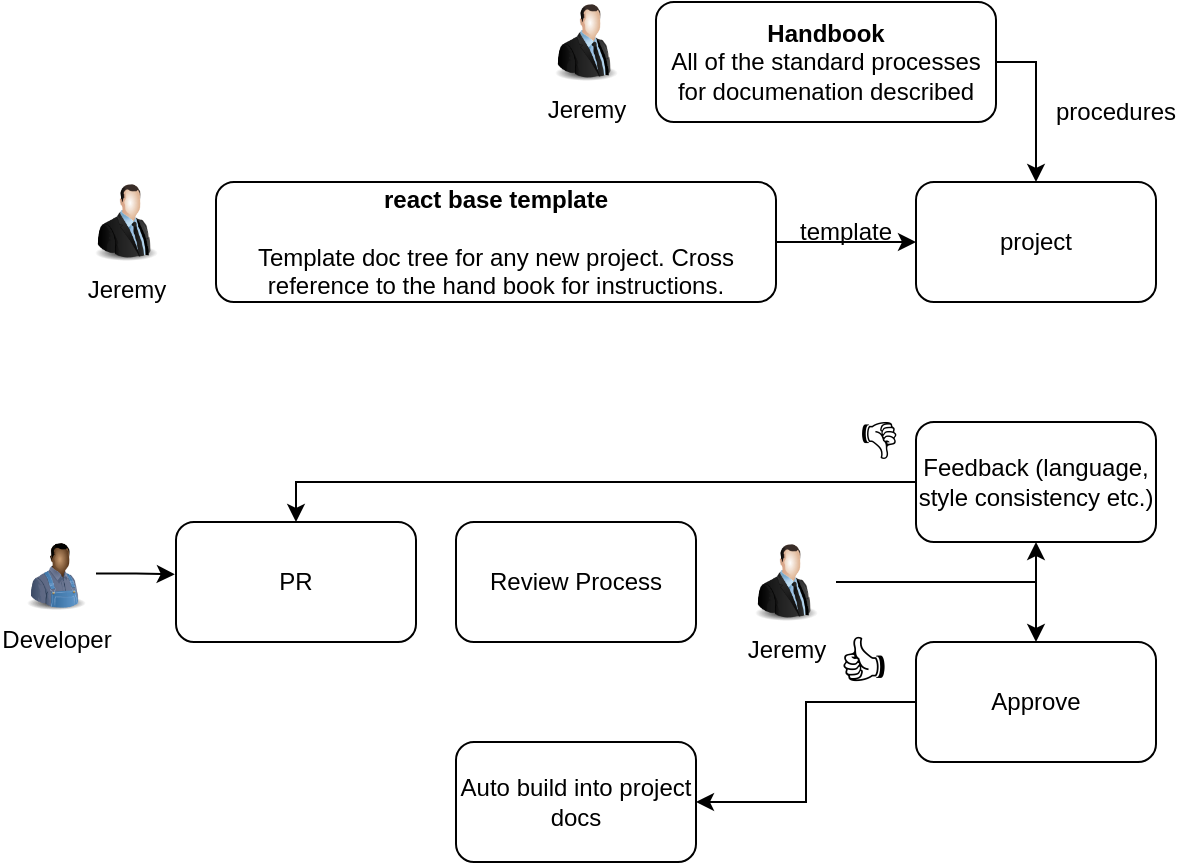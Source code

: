 <mxfile version="21.6.1" type="device" pages="2">
  <diagram id="YKtZFhzbhnAhP-7vTNSn" name="Standard Workflow">
    <mxGraphModel dx="1434" dy="731" grid="1" gridSize="10" guides="1" tooltips="1" connect="1" arrows="1" fold="1" page="1" pageScale="1" pageWidth="1169" pageHeight="827" math="0" shadow="0">
      <root>
        <mxCell id="0" />
        <mxCell id="1" parent="0" />
        <mxCell id="6rcEvyNJihN2H6-Kub0p-1" style="edgeStyle=orthogonalEdgeStyle;rounded=0;orthogonalLoop=1;jettySize=auto;html=1;" parent="1" source="6rcEvyNJihN2H6-Kub0p-2" target="6rcEvyNJihN2H6-Kub0p-5" edge="1">
          <mxGeometry relative="1" as="geometry">
            <Array as="points">
              <mxPoint x="730" y="140" />
            </Array>
          </mxGeometry>
        </mxCell>
        <mxCell id="6rcEvyNJihN2H6-Kub0p-2" value="&lt;b&gt;Handbook&lt;/b&gt;&lt;br&gt;All of the standard processes for documenation described" style="rounded=1;whiteSpace=wrap;html=1;" parent="1" vertex="1">
          <mxGeometry x="540" y="110" width="170" height="60" as="geometry" />
        </mxCell>
        <mxCell id="6rcEvyNJihN2H6-Kub0p-3" style="edgeStyle=orthogonalEdgeStyle;rounded=0;orthogonalLoop=1;jettySize=auto;html=1;" parent="1" source="6rcEvyNJihN2H6-Kub0p-4" target="6rcEvyNJihN2H6-Kub0p-5" edge="1">
          <mxGeometry relative="1" as="geometry" />
        </mxCell>
        <mxCell id="6rcEvyNJihN2H6-Kub0p-4" value="&lt;b&gt;react base template&lt;br&gt;&lt;/b&gt;&lt;br&gt;Template doc tree for any new project. Cross reference to the hand book for instructions." style="rounded=1;whiteSpace=wrap;html=1;" parent="1" vertex="1">
          <mxGeometry x="320" y="200" width="280" height="60" as="geometry" />
        </mxCell>
        <mxCell id="6rcEvyNJihN2H6-Kub0p-5" value="project" style="rounded=1;whiteSpace=wrap;html=1;" parent="1" vertex="1">
          <mxGeometry x="670" y="200" width="120" height="60" as="geometry" />
        </mxCell>
        <mxCell id="6rcEvyNJihN2H6-Kub0p-6" value="procedures" style="text;html=1;strokeColor=none;fillColor=none;align=center;verticalAlign=middle;whiteSpace=wrap;rounded=0;" parent="1" vertex="1">
          <mxGeometry x="740" y="150" width="60" height="30" as="geometry" />
        </mxCell>
        <mxCell id="6rcEvyNJihN2H6-Kub0p-7" value="template" style="text;html=1;strokeColor=none;fillColor=none;align=center;verticalAlign=middle;whiteSpace=wrap;rounded=0;" parent="1" vertex="1">
          <mxGeometry x="605" y="210" width="60" height="30" as="geometry" />
        </mxCell>
        <mxCell id="6rcEvyNJihN2H6-Kub0p-8" value="Jeremy" style="image;html=1;image=img/lib/clip_art/people/Suit_Man_128x128.png" parent="1" vertex="1">
          <mxGeometry x="480" y="110" width="50" height="40" as="geometry" />
        </mxCell>
        <mxCell id="6rcEvyNJihN2H6-Kub0p-9" value="Jeremy" style="image;html=1;image=img/lib/clip_art/people/Suit_Man_128x128.png" parent="1" vertex="1">
          <mxGeometry x="250" y="200" width="50" height="40" as="geometry" />
        </mxCell>
        <mxCell id="6rcEvyNJihN2H6-Kub0p-10" style="edgeStyle=orthogonalEdgeStyle;rounded=0;orthogonalLoop=1;jettySize=auto;html=1;entryX=0.5;entryY=1;entryDx=0;entryDy=0;" parent="1" source="6rcEvyNJihN2H6-Kub0p-12" target="6rcEvyNJihN2H6-Kub0p-18" edge="1">
          <mxGeometry relative="1" as="geometry" />
        </mxCell>
        <mxCell id="6rcEvyNJihN2H6-Kub0p-11" style="edgeStyle=orthogonalEdgeStyle;rounded=0;orthogonalLoop=1;jettySize=auto;html=1;entryX=0.5;entryY=0;entryDx=0;entryDy=0;" parent="1" source="6rcEvyNJihN2H6-Kub0p-12" target="6rcEvyNJihN2H6-Kub0p-20" edge="1">
          <mxGeometry relative="1" as="geometry" />
        </mxCell>
        <mxCell id="6rcEvyNJihN2H6-Kub0p-12" value="Jeremy" style="image;html=1;image=img/lib/clip_art/people/Suit_Man_128x128.png" parent="1" vertex="1">
          <mxGeometry x="580" y="380" width="50" height="40" as="geometry" />
        </mxCell>
        <mxCell id="6rcEvyNJihN2H6-Kub0p-13" style="edgeStyle=orthogonalEdgeStyle;rounded=0;orthogonalLoop=1;jettySize=auto;html=1;entryX=-0.005;entryY=0.436;entryDx=0;entryDy=0;entryPerimeter=0;" parent="1" source="6rcEvyNJihN2H6-Kub0p-14" target="6rcEvyNJihN2H6-Kub0p-15" edge="1">
          <mxGeometry relative="1" as="geometry" />
        </mxCell>
        <mxCell id="6rcEvyNJihN2H6-Kub0p-14" value="Developer" style="image;html=1;image=img/lib/clip_art/people/Farmer_Man_Black_128x128.png" parent="1" vertex="1">
          <mxGeometry x="220" y="377" width="40" height="37.5" as="geometry" />
        </mxCell>
        <mxCell id="6rcEvyNJihN2H6-Kub0p-15" value="PR" style="rounded=1;whiteSpace=wrap;html=1;" parent="1" vertex="1">
          <mxGeometry x="300" y="370" width="120" height="60" as="geometry" />
        </mxCell>
        <mxCell id="6rcEvyNJihN2H6-Kub0p-16" value="Review Process" style="rounded=1;whiteSpace=wrap;html=1;" parent="1" vertex="1">
          <mxGeometry x="440" y="370" width="120" height="60" as="geometry" />
        </mxCell>
        <mxCell id="6rcEvyNJihN2H6-Kub0p-17" style="edgeStyle=orthogonalEdgeStyle;rounded=0;orthogonalLoop=1;jettySize=auto;html=1;entryX=0.5;entryY=0;entryDx=0;entryDy=0;" parent="1" source="6rcEvyNJihN2H6-Kub0p-18" target="6rcEvyNJihN2H6-Kub0p-15" edge="1">
          <mxGeometry relative="1" as="geometry">
            <Array as="points">
              <mxPoint x="710" y="350" />
              <mxPoint x="360" y="350" />
            </Array>
          </mxGeometry>
        </mxCell>
        <mxCell id="6rcEvyNJihN2H6-Kub0p-18" value="Feedback (language, style consistency etc.)" style="rounded=1;whiteSpace=wrap;html=1;" parent="1" vertex="1">
          <mxGeometry x="670" y="320" width="120" height="60" as="geometry" />
        </mxCell>
        <mxCell id="6rcEvyNJihN2H6-Kub0p-19" style="edgeStyle=orthogonalEdgeStyle;rounded=0;orthogonalLoop=1;jettySize=auto;html=1;entryX=1;entryY=0.5;entryDx=0;entryDy=0;" parent="1" source="6rcEvyNJihN2H6-Kub0p-20" target="6rcEvyNJihN2H6-Kub0p-21" edge="1">
          <mxGeometry relative="1" as="geometry" />
        </mxCell>
        <mxCell id="6rcEvyNJihN2H6-Kub0p-20" value="Approve" style="rounded=1;whiteSpace=wrap;html=1;" parent="1" vertex="1">
          <mxGeometry x="670" y="430" width="120" height="60" as="geometry" />
        </mxCell>
        <mxCell id="6rcEvyNJihN2H6-Kub0p-21" value="Auto build into project docs" style="rounded=1;whiteSpace=wrap;html=1;" parent="1" vertex="1">
          <mxGeometry x="440" y="480" width="120" height="60" as="geometry" />
        </mxCell>
        <mxCell id="6rcEvyNJihN2H6-Kub0p-22" value="👍️" style="text;whiteSpace=wrap;fontSize=24;" parent="1" vertex="1">
          <mxGeometry x="630" y="420" width="70" height="70" as="geometry" />
        </mxCell>
        <mxCell id="6rcEvyNJihN2H6-Kub0p-23" value="👎️" style="text;whiteSpace=wrap;fontSize=20;" parent="1" vertex="1">
          <mxGeometry x="640" y="310" width="50" height="40" as="geometry" />
        </mxCell>
      </root>
    </mxGraphModel>
  </diagram>
  <diagram name="Structure" id="BANYnEr2Z3U_FcZWTCj4">
    <mxGraphModel dx="1195" dy="2263" grid="1" gridSize="10" guides="1" tooltips="1" connect="1" arrows="1" fold="1" page="1" pageScale="1" pageWidth="1169" pageHeight="827" math="0" shadow="0">
      <root>
        <mxCell id="0" />
        <mxCell id="1" parent="0" />
        <mxCell id="tasEJSTGGEBl8Sxhe1zI-1" style="edgeStyle=orthogonalEdgeStyle;rounded=0;orthogonalLoop=1;jettySize=auto;html=1;entryX=0;entryY=0.5;entryDx=0;entryDy=0;exitX=1;exitY=0.5;exitDx=0;exitDy=0;" parent="1" source="tasEJSTGGEBl8Sxhe1zI-7" target="tasEJSTGGEBl8Sxhe1zI-8" edge="1">
          <mxGeometry relative="1" as="geometry">
            <mxPoint x="170" y="600" as="sourcePoint" />
          </mxGeometry>
        </mxCell>
        <mxCell id="tasEJSTGGEBl8Sxhe1zI-2" style="edgeStyle=orthogonalEdgeStyle;rounded=0;orthogonalLoop=1;jettySize=auto;html=1;entryX=0;entryY=0.5;entryDx=0;entryDy=0;" parent="1" source="tasEJSTGGEBl8Sxhe1zI-7" target="tasEJSTGGEBl8Sxhe1zI-9" edge="1">
          <mxGeometry relative="1" as="geometry" />
        </mxCell>
        <mxCell id="tasEJSTGGEBl8Sxhe1zI-3" style="edgeStyle=orthogonalEdgeStyle;rounded=0;orthogonalLoop=1;jettySize=auto;html=1;entryX=0;entryY=0.5;entryDx=0;entryDy=0;" parent="1" source="tasEJSTGGEBl8Sxhe1zI-7" target="tasEJSTGGEBl8Sxhe1zI-15" edge="1">
          <mxGeometry relative="1" as="geometry" />
        </mxCell>
        <mxCell id="tasEJSTGGEBl8Sxhe1zI-4" style="edgeStyle=orthogonalEdgeStyle;rounded=0;orthogonalLoop=1;jettySize=auto;html=1;entryX=0;entryY=0.5;entryDx=0;entryDy=0;" parent="1" source="tasEJSTGGEBl8Sxhe1zI-7" target="tasEJSTGGEBl8Sxhe1zI-11" edge="1">
          <mxGeometry relative="1" as="geometry" />
        </mxCell>
        <mxCell id="tasEJSTGGEBl8Sxhe1zI-5" style="edgeStyle=orthogonalEdgeStyle;rounded=0;orthogonalLoop=1;jettySize=auto;html=1;entryX=0;entryY=0.5;entryDx=0;entryDy=0;" parent="1" source="tasEJSTGGEBl8Sxhe1zI-7" target="tasEJSTGGEBl8Sxhe1zI-12" edge="1">
          <mxGeometry relative="1" as="geometry" />
        </mxCell>
        <mxCell id="tasEJSTGGEBl8Sxhe1zI-6" style="edgeStyle=orthogonalEdgeStyle;rounded=0;orthogonalLoop=1;jettySize=auto;html=1;entryX=0;entryY=0.5;entryDx=0;entryDy=0;" parent="1" source="tasEJSTGGEBl8Sxhe1zI-7" target="tasEJSTGGEBl8Sxhe1zI-14" edge="1">
          <mxGeometry relative="1" as="geometry" />
        </mxCell>
        <mxCell id="tasEJSTGGEBl8Sxhe1zI-7" value="Docs" style="rounded=1;whiteSpace=wrap;html=1;" parent="1" vertex="1">
          <mxGeometry x="50" y="490" width="120" height="60" as="geometry" />
        </mxCell>
        <mxCell id="VgWjqs-BhAp5NtcsawEt-23" style="edgeStyle=orthogonalEdgeStyle;rounded=0;orthogonalLoop=1;jettySize=auto;html=1;exitX=1;exitY=0.5;exitDx=0;exitDy=0;" parent="1" source="tasEJSTGGEBl8Sxhe1zI-8" target="VgWjqs-BhAp5NtcsawEt-22" edge="1">
          <mxGeometry relative="1" as="geometry" />
        </mxCell>
        <mxCell id="VgWjqs-BhAp5NtcsawEt-29" style="edgeStyle=orthogonalEdgeStyle;rounded=0;orthogonalLoop=1;jettySize=auto;html=1;exitX=1;exitY=0.5;exitDx=0;exitDy=0;entryX=0;entryY=0.5;entryDx=0;entryDy=0;" parent="1" source="tasEJSTGGEBl8Sxhe1zI-8" target="VgWjqs-BhAp5NtcsawEt-27" edge="1">
          <mxGeometry relative="1" as="geometry" />
        </mxCell>
        <mxCell id="3wYmSAKK92iJh4THdbRG-7" style="edgeStyle=orthogonalEdgeStyle;rounded=0;orthogonalLoop=1;jettySize=auto;html=1;exitX=1;exitY=0.5;exitDx=0;exitDy=0;entryX=0;entryY=0.5;entryDx=0;entryDy=0;" edge="1" parent="1" source="tasEJSTGGEBl8Sxhe1zI-8" target="EZX-MDRm6L36FmqMVb5r-33">
          <mxGeometry relative="1" as="geometry" />
        </mxCell>
        <mxCell id="3wYmSAKK92iJh4THdbRG-8" style="edgeStyle=orthogonalEdgeStyle;rounded=0;orthogonalLoop=1;jettySize=auto;html=1;exitX=1;exitY=0.5;exitDx=0;exitDy=0;entryX=0;entryY=0.5;entryDx=0;entryDy=0;" edge="1" parent="1" source="tasEJSTGGEBl8Sxhe1zI-8" target="EZX-MDRm6L36FmqMVb5r-37">
          <mxGeometry relative="1" as="geometry" />
        </mxCell>
        <mxCell id="tasEJSTGGEBl8Sxhe1zI-8" value="User" style="rounded=1;whiteSpace=wrap;html=1;" parent="1" vertex="1">
          <mxGeometry x="220" y="410" width="120" height="60" as="geometry" />
        </mxCell>
        <mxCell id="qYI18V4aZHBavrcpRLvM-18" style="edgeStyle=orthogonalEdgeStyle;rounded=0;orthogonalLoop=1;jettySize=auto;html=1;exitX=1;exitY=0.5;exitDx=0;exitDy=0;entryX=0;entryY=0.5;entryDx=0;entryDy=0;" edge="1" parent="1" source="tasEJSTGGEBl8Sxhe1zI-9" target="qYI18V4aZHBavrcpRLvM-16">
          <mxGeometry relative="1" as="geometry" />
        </mxCell>
        <mxCell id="qYI18V4aZHBavrcpRLvM-21" style="edgeStyle=orthogonalEdgeStyle;rounded=0;orthogonalLoop=1;jettySize=auto;html=1;exitX=1;exitY=0.5;exitDx=0;exitDy=0;entryX=0;entryY=0.5;entryDx=0;entryDy=0;" edge="1" parent="1" source="tasEJSTGGEBl8Sxhe1zI-9" target="qYI18V4aZHBavrcpRLvM-20">
          <mxGeometry relative="1" as="geometry" />
        </mxCell>
        <mxCell id="tasEJSTGGEBl8Sxhe1zI-9" value="Admin" style="rounded=1;whiteSpace=wrap;html=1;" parent="1" vertex="1">
          <mxGeometry x="220" y="1130" width="120" height="60" as="geometry" />
        </mxCell>
        <mxCell id="tasEJSTGGEBl8Sxhe1zI-10" style="edgeStyle=orthogonalEdgeStyle;rounded=0;orthogonalLoop=1;jettySize=auto;html=1;entryX=0;entryY=0.5;entryDx=0;entryDy=0;" parent="1" source="tasEJSTGGEBl8Sxhe1zI-11" target="tasEJSTGGEBl8Sxhe1zI-22" edge="1">
          <mxGeometry relative="1" as="geometry" />
        </mxCell>
        <mxCell id="EZX-MDRm6L36FmqMVb5r-15" style="edgeStyle=orthogonalEdgeStyle;rounded=0;orthogonalLoop=1;jettySize=auto;html=1;exitX=1;exitY=0.5;exitDx=0;exitDy=0;entryX=0;entryY=0.5;entryDx=0;entryDy=0;" edge="1" parent="1" source="tasEJSTGGEBl8Sxhe1zI-11" target="EZX-MDRm6L36FmqMVb5r-14">
          <mxGeometry relative="1" as="geometry" />
        </mxCell>
        <mxCell id="3wYmSAKK92iJh4THdbRG-14" style="edgeStyle=orthogonalEdgeStyle;rounded=0;orthogonalLoop=1;jettySize=auto;html=1;exitX=1;exitY=0.5;exitDx=0;exitDy=0;entryX=0;entryY=0.5;entryDx=0;entryDy=0;" edge="1" parent="1" source="tasEJSTGGEBl8Sxhe1zI-11" target="tasEJSTGGEBl8Sxhe1zI-17">
          <mxGeometry relative="1" as="geometry" />
        </mxCell>
        <mxCell id="3wYmSAKK92iJh4THdbRG-15" style="edgeStyle=orthogonalEdgeStyle;rounded=0;orthogonalLoop=1;jettySize=auto;html=1;exitX=1;exitY=0.5;exitDx=0;exitDy=0;entryX=0;entryY=0.5;entryDx=0;entryDy=0;" edge="1" parent="1" source="tasEJSTGGEBl8Sxhe1zI-11" target="EZX-MDRm6L36FmqMVb5r-27">
          <mxGeometry relative="1" as="geometry" />
        </mxCell>
        <mxCell id="3wYmSAKK92iJh4THdbRG-16" style="edgeStyle=orthogonalEdgeStyle;rounded=0;orthogonalLoop=1;jettySize=auto;html=1;exitX=1;exitY=0.5;exitDx=0;exitDy=0;entryX=0;entryY=0.5;entryDx=0;entryDy=0;" edge="1" parent="1" source="tasEJSTGGEBl8Sxhe1zI-11" target="EZX-MDRm6L36FmqMVb5r-44">
          <mxGeometry relative="1" as="geometry" />
        </mxCell>
        <mxCell id="3wYmSAKK92iJh4THdbRG-17" style="edgeStyle=orthogonalEdgeStyle;rounded=0;orthogonalLoop=1;jettySize=auto;html=1;exitX=1;exitY=0.5;exitDx=0;exitDy=0;entryX=0;entryY=0.5;entryDx=0;entryDy=0;" edge="1" parent="1" source="tasEJSTGGEBl8Sxhe1zI-11" target="EZX-MDRm6L36FmqMVb5r-16">
          <mxGeometry relative="1" as="geometry" />
        </mxCell>
        <mxCell id="3wYmSAKK92iJh4THdbRG-31" style="edgeStyle=orthogonalEdgeStyle;rounded=0;orthogonalLoop=1;jettySize=auto;html=1;exitX=1;exitY=0.5;exitDx=0;exitDy=0;entryX=0;entryY=0.5;entryDx=0;entryDy=0;" edge="1" parent="1" source="tasEJSTGGEBl8Sxhe1zI-11" target="3wYmSAKK92iJh4THdbRG-30">
          <mxGeometry relative="1" as="geometry" />
        </mxCell>
        <mxCell id="qYI18V4aZHBavrcpRLvM-9" style="edgeStyle=orthogonalEdgeStyle;rounded=0;orthogonalLoop=1;jettySize=auto;html=1;exitX=1;exitY=0.5;exitDx=0;exitDy=0;entryX=0;entryY=0.5;entryDx=0;entryDy=0;" edge="1" parent="1" source="tasEJSTGGEBl8Sxhe1zI-11" target="qYI18V4aZHBavrcpRLvM-8">
          <mxGeometry relative="1" as="geometry" />
        </mxCell>
        <mxCell id="tasEJSTGGEBl8Sxhe1zI-11" value="Developer" style="rounded=1;whiteSpace=wrap;html=1;" parent="1" vertex="1">
          <mxGeometry x="220" y="1361" width="120" height="60" as="geometry" />
        </mxCell>
        <mxCell id="EZX-MDRm6L36FmqMVb5r-8" style="edgeStyle=orthogonalEdgeStyle;rounded=0;orthogonalLoop=1;jettySize=auto;html=1;exitX=1;exitY=0.5;exitDx=0;exitDy=0;" edge="1" parent="1" source="tasEJSTGGEBl8Sxhe1zI-12" target="EZX-MDRm6L36FmqMVb5r-5">
          <mxGeometry relative="1" as="geometry" />
        </mxCell>
        <mxCell id="EZX-MDRm6L36FmqMVb5r-9" style="edgeStyle=orthogonalEdgeStyle;rounded=0;orthogonalLoop=1;jettySize=auto;html=1;exitX=1;exitY=0.5;exitDx=0;exitDy=0;entryX=0;entryY=0.5;entryDx=0;entryDy=0;" edge="1" parent="1" source="tasEJSTGGEBl8Sxhe1zI-12" target="EZX-MDRm6L36FmqMVb5r-6">
          <mxGeometry relative="1" as="geometry" />
        </mxCell>
        <mxCell id="EZX-MDRm6L36FmqMVb5r-10" style="edgeStyle=orthogonalEdgeStyle;rounded=0;orthogonalLoop=1;jettySize=auto;html=1;exitX=1;exitY=0.5;exitDx=0;exitDy=0;entryX=0;entryY=0.5;entryDx=0;entryDy=0;" edge="1" parent="1" source="tasEJSTGGEBl8Sxhe1zI-12" target="EZX-MDRm6L36FmqMVb5r-7">
          <mxGeometry relative="1" as="geometry" />
        </mxCell>
        <mxCell id="3wYmSAKK92iJh4THdbRG-42" style="edgeStyle=orthogonalEdgeStyle;rounded=0;orthogonalLoop=1;jettySize=auto;html=1;exitX=0.5;exitY=0;exitDx=0;exitDy=0;" edge="1" parent="1" source="tasEJSTGGEBl8Sxhe1zI-12" target="EZX-MDRm6L36FmqMVb5r-30">
          <mxGeometry relative="1" as="geometry" />
        </mxCell>
        <mxCell id="tasEJSTGGEBl8Sxhe1zI-12" value="Devops" style="rounded=1;whiteSpace=wrap;html=1;" parent="1" vertex="1">
          <mxGeometry x="220" y="2593" width="120" height="60" as="geometry" />
        </mxCell>
        <mxCell id="tasEJSTGGEBl8Sxhe1zI-13" style="edgeStyle=orthogonalEdgeStyle;rounded=0;orthogonalLoop=1;jettySize=auto;html=1;" parent="1" source="tasEJSTGGEBl8Sxhe1zI-14" target="tasEJSTGGEBl8Sxhe1zI-27" edge="1">
          <mxGeometry relative="1" as="geometry" />
        </mxCell>
        <mxCell id="3wYmSAKK92iJh4THdbRG-25" style="edgeStyle=orthogonalEdgeStyle;rounded=0;orthogonalLoop=1;jettySize=auto;html=1;exitX=1;exitY=0.5;exitDx=0;exitDy=0;entryX=0;entryY=0.5;entryDx=0;entryDy=0;" edge="1" parent="1" source="tasEJSTGGEBl8Sxhe1zI-14" target="EZX-MDRm6L36FmqMVb5r-39">
          <mxGeometry relative="1" as="geometry" />
        </mxCell>
        <mxCell id="3wYmSAKK92iJh4THdbRG-26" style="edgeStyle=orthogonalEdgeStyle;rounded=0;orthogonalLoop=1;jettySize=auto;html=1;exitX=1;exitY=0.5;exitDx=0;exitDy=0;entryX=0;entryY=0.5;entryDx=0;entryDy=0;" edge="1" parent="1" source="tasEJSTGGEBl8Sxhe1zI-14" target="EZX-MDRm6L36FmqMVb5r-41">
          <mxGeometry relative="1" as="geometry" />
        </mxCell>
        <mxCell id="qYI18V4aZHBavrcpRLvM-29" style="edgeStyle=orthogonalEdgeStyle;rounded=0;orthogonalLoop=1;jettySize=auto;html=1;exitX=1;exitY=0.5;exitDx=0;exitDy=0;entryX=0;entryY=0.5;entryDx=0;entryDy=0;" edge="1" parent="1" source="tasEJSTGGEBl8Sxhe1zI-14" target="qYI18V4aZHBavrcpRLvM-28">
          <mxGeometry relative="1" as="geometry" />
        </mxCell>
        <mxCell id="tasEJSTGGEBl8Sxhe1zI-14" value="About" style="rounded=1;whiteSpace=wrap;html=1;" parent="1" vertex="1">
          <mxGeometry x="220" y="2903" width="120" height="60" as="geometry" />
        </mxCell>
        <mxCell id="VgWjqs-BhAp5NtcsawEt-3" style="edgeStyle=orthogonalEdgeStyle;rounded=0;orthogonalLoop=1;jettySize=auto;html=1;exitX=1;exitY=0.5;exitDx=0;exitDy=0;entryX=0;entryY=0.5;entryDx=0;entryDy=0;" parent="1" source="tasEJSTGGEBl8Sxhe1zI-15" target="VgWjqs-BhAp5NtcsawEt-1" edge="1">
          <mxGeometry relative="1" as="geometry" />
        </mxCell>
        <mxCell id="VgWjqs-BhAp5NtcsawEt-4" style="edgeStyle=orthogonalEdgeStyle;rounded=0;orthogonalLoop=1;jettySize=auto;html=1;exitX=1;exitY=0.5;exitDx=0;exitDy=0;entryX=0;entryY=0.5;entryDx=0;entryDy=0;" parent="1" source="tasEJSTGGEBl8Sxhe1zI-15" target="LWyjpgvrQPSxy3GdWSln-1" edge="1">
          <mxGeometry relative="1" as="geometry" />
        </mxCell>
        <mxCell id="VgWjqs-BhAp5NtcsawEt-5" style="edgeStyle=orthogonalEdgeStyle;rounded=0;orthogonalLoop=1;jettySize=auto;html=1;exitX=1;exitY=0.5;exitDx=0;exitDy=0;entryX=0;entryY=0.5;entryDx=0;entryDy=0;" parent="1" source="tasEJSTGGEBl8Sxhe1zI-15" target="VgWjqs-BhAp5NtcsawEt-2" edge="1">
          <mxGeometry relative="1" as="geometry" />
        </mxCell>
        <mxCell id="VgWjqs-BhAp5NtcsawEt-7" style="edgeStyle=orthogonalEdgeStyle;rounded=0;orthogonalLoop=1;jettySize=auto;html=1;exitX=1;exitY=0.5;exitDx=0;exitDy=0;entryX=0;entryY=0.5;entryDx=0;entryDy=0;" parent="1" source="tasEJSTGGEBl8Sxhe1zI-15" target="VgWjqs-BhAp5NtcsawEt-6" edge="1">
          <mxGeometry relative="1" as="geometry" />
        </mxCell>
        <mxCell id="VgWjqs-BhAp5NtcsawEt-13" style="edgeStyle=orthogonalEdgeStyle;rounded=0;orthogonalLoop=1;jettySize=auto;html=1;exitX=1;exitY=0.5;exitDx=0;exitDy=0;entryX=0;entryY=0.5;entryDx=0;entryDy=0;" parent="1" source="tasEJSTGGEBl8Sxhe1zI-15" target="VgWjqs-BhAp5NtcsawEt-12" edge="1">
          <mxGeometry relative="1" as="geometry" />
        </mxCell>
        <mxCell id="EZX-MDRm6L36FmqMVb5r-12" style="edgeStyle=orthogonalEdgeStyle;rounded=0;orthogonalLoop=1;jettySize=auto;html=1;exitX=1;exitY=0.5;exitDx=0;exitDy=0;entryX=0;entryY=0.5;entryDx=0;entryDy=0;" edge="1" parent="1" source="tasEJSTGGEBl8Sxhe1zI-15" target="EZX-MDRm6L36FmqMVb5r-11">
          <mxGeometry relative="1" as="geometry" />
        </mxCell>
        <mxCell id="3wYmSAKK92iJh4THdbRG-1" style="edgeStyle=orthogonalEdgeStyle;rounded=0;orthogonalLoop=1;jettySize=auto;html=1;exitX=1;exitY=0.5;exitDx=0;exitDy=0;entryX=0;entryY=0.5;entryDx=0;entryDy=0;" edge="1" parent="1" source="tasEJSTGGEBl8Sxhe1zI-15" target="EZX-MDRm6L36FmqMVb5r-52">
          <mxGeometry relative="1" as="geometry" />
        </mxCell>
        <mxCell id="3wYmSAKK92iJh4THdbRG-2" style="edgeStyle=orthogonalEdgeStyle;rounded=0;orthogonalLoop=1;jettySize=auto;html=1;exitX=1;exitY=0.5;exitDx=0;exitDy=0;entryX=0;entryY=0.5;entryDx=0;entryDy=0;" edge="1" parent="1" source="tasEJSTGGEBl8Sxhe1zI-15" target="EZX-MDRm6L36FmqMVb5r-53">
          <mxGeometry relative="1" as="geometry" />
        </mxCell>
        <mxCell id="3wYmSAKK92iJh4THdbRG-3" style="edgeStyle=orthogonalEdgeStyle;rounded=0;orthogonalLoop=1;jettySize=auto;html=1;exitX=1;exitY=0.5;exitDx=0;exitDy=0;entryX=0;entryY=0.5;entryDx=0;entryDy=0;" edge="1" parent="1" source="tasEJSTGGEBl8Sxhe1zI-15" target="EZX-MDRm6L36FmqMVb5r-54">
          <mxGeometry relative="1" as="geometry" />
        </mxCell>
        <mxCell id="3wYmSAKK92iJh4THdbRG-4" style="edgeStyle=orthogonalEdgeStyle;rounded=0;orthogonalLoop=1;jettySize=auto;html=1;exitX=1;exitY=0.5;exitDx=0;exitDy=0;entryX=0;entryY=0.5;entryDx=0;entryDy=0;" edge="1" parent="1" source="tasEJSTGGEBl8Sxhe1zI-15" target="EZX-MDRm6L36FmqMVb5r-58">
          <mxGeometry relative="1" as="geometry" />
        </mxCell>
        <mxCell id="3wYmSAKK92iJh4THdbRG-6" style="edgeStyle=orthogonalEdgeStyle;rounded=0;orthogonalLoop=1;jettySize=auto;html=1;exitX=1;exitY=0.5;exitDx=0;exitDy=0;entryX=0;entryY=0.5;entryDx=0;entryDy=0;" edge="1" parent="1" source="tasEJSTGGEBl8Sxhe1zI-15" target="EZX-MDRm6L36FmqMVb5r-59">
          <mxGeometry relative="1" as="geometry" />
        </mxCell>
        <mxCell id="3wYmSAKK92iJh4THdbRG-33" style="edgeStyle=orthogonalEdgeStyle;rounded=0;orthogonalLoop=1;jettySize=auto;html=1;exitX=1;exitY=0.5;exitDx=0;exitDy=0;entryX=0;entryY=0.5;entryDx=0;entryDy=0;" edge="1" parent="1" source="tasEJSTGGEBl8Sxhe1zI-15" target="3wYmSAKK92iJh4THdbRG-32">
          <mxGeometry relative="1" as="geometry" />
        </mxCell>
        <mxCell id="qYI18V4aZHBavrcpRLvM-10" style="edgeStyle=orthogonalEdgeStyle;rounded=0;orthogonalLoop=1;jettySize=auto;html=1;exitX=1;exitY=0.5;exitDx=0;exitDy=0;entryX=0;entryY=0.5;entryDx=0;entryDy=0;" edge="1" parent="1" source="tasEJSTGGEBl8Sxhe1zI-15" target="EZX-MDRm6L36FmqMVb5r-64">
          <mxGeometry relative="1" as="geometry" />
        </mxCell>
        <mxCell id="tasEJSTGGEBl8Sxhe1zI-15" value="Home (index)" style="rounded=1;whiteSpace=wrap;html=1;" parent="1" vertex="1">
          <mxGeometry x="220" y="-970" width="120" height="60" as="geometry" />
        </mxCell>
        <UserObject label="https://kartoza.github.io/TheKartozaHandbook/" link="https://kartoza.github.io/TheKartozaHandbook/" id="tasEJSTGGEBl8Sxhe1zI-16">
          <mxCell style="text;whiteSpace=wrap;html=1;" parent="1" vertex="1">
            <mxGeometry x="460" y="1336" width="280" height="20" as="geometry" />
          </mxCell>
        </UserObject>
        <mxCell id="qYI18V4aZHBavrcpRLvM-24" style="edgeStyle=orthogonalEdgeStyle;rounded=0;orthogonalLoop=1;jettySize=auto;html=1;exitX=1;exitY=0.5;exitDx=0;exitDy=0;" edge="1" parent="1" source="tasEJSTGGEBl8Sxhe1zI-17" target="qYI18V4aZHBavrcpRLvM-23">
          <mxGeometry relative="1" as="geometry" />
        </mxCell>
        <mxCell id="tasEJSTGGEBl8Sxhe1zI-17" value="Code Auto Docs" style="rounded=1;whiteSpace=wrap;html=1;" parent="1" vertex="1">
          <mxGeometry x="380" y="1725" width="120" height="60" as="geometry" />
        </mxCell>
        <UserObject label="https://github.com/mkdocstrings/mkdocstrings" link="https://github.com/mkdocstrings/mkdocstrings" id="tasEJSTGGEBl8Sxhe1zI-18">
          <mxCell style="text;whiteSpace=wrap;html=1;" parent="1" vertex="1">
            <mxGeometry x="380" y="1700" width="280" height="20" as="geometry" />
          </mxCell>
        </UserObject>
        <mxCell id="tasEJSTGGEBl8Sxhe1zI-19" style="edgeStyle=orthogonalEdgeStyle;rounded=0;orthogonalLoop=1;jettySize=auto;html=1;entryX=0;entryY=0.5;entryDx=0;entryDy=0;" parent="1" source="tasEJSTGGEBl8Sxhe1zI-22" target="tasEJSTGGEBl8Sxhe1zI-23" edge="1">
          <mxGeometry relative="1" as="geometry" />
        </mxCell>
        <mxCell id="tasEJSTGGEBl8Sxhe1zI-20" style="edgeStyle=orthogonalEdgeStyle;rounded=0;orthogonalLoop=1;jettySize=auto;html=1;entryX=0;entryY=0.5;entryDx=0;entryDy=0;" parent="1" source="tasEJSTGGEBl8Sxhe1zI-22" target="tasEJSTGGEBl8Sxhe1zI-24" edge="1">
          <mxGeometry relative="1" as="geometry" />
        </mxCell>
        <mxCell id="tasEJSTGGEBl8Sxhe1zI-21" style="edgeStyle=orthogonalEdgeStyle;rounded=0;orthogonalLoop=1;jettySize=auto;html=1;entryX=0;entryY=0.5;entryDx=0;entryDy=0;" parent="1" source="tasEJSTGGEBl8Sxhe1zI-22" target="tasEJSTGGEBl8Sxhe1zI-25" edge="1">
          <mxGeometry relative="1" as="geometry" />
        </mxCell>
        <mxCell id="tasEJSTGGEBl8Sxhe1zI-22" value="Narrative" style="rounded=1;whiteSpace=wrap;html=1;" parent="1" vertex="1">
          <mxGeometry x="380" y="1361" width="120" height="60" as="geometry" />
        </mxCell>
        <mxCell id="tasEJSTGGEBl8Sxhe1zI-23" value="Setting up a dev env" style="rounded=1;whiteSpace=wrap;html=1;" parent="1" vertex="1">
          <mxGeometry x="540" y="1361" width="120" height="60" as="geometry" />
        </mxCell>
        <mxCell id="EZX-MDRm6L36FmqMVb5r-3" style="edgeStyle=orthogonalEdgeStyle;rounded=0;orthogonalLoop=1;jettySize=auto;html=1;exitX=1;exitY=0.5;exitDx=0;exitDy=0;entryX=0;entryY=0.5;entryDx=0;entryDy=0;" edge="1" parent="1" source="tasEJSTGGEBl8Sxhe1zI-24" target="EZX-MDRm6L36FmqMVb5r-1">
          <mxGeometry relative="1" as="geometry" />
        </mxCell>
        <mxCell id="EZX-MDRm6L36FmqMVb5r-4" style="edgeStyle=orthogonalEdgeStyle;rounded=0;orthogonalLoop=1;jettySize=auto;html=1;exitX=1;exitY=0.5;exitDx=0;exitDy=0;entryX=0;entryY=0.5;entryDx=0;entryDy=0;" edge="1" parent="1" source="tasEJSTGGEBl8Sxhe1zI-24" target="EZX-MDRm6L36FmqMVb5r-2">
          <mxGeometry relative="1" as="geometry" />
        </mxCell>
        <mxCell id="tasEJSTGGEBl8Sxhe1zI-24" value="Architecture" style="rounded=1;whiteSpace=wrap;html=1;" parent="1" vertex="1">
          <mxGeometry x="540" y="1442" width="120" height="60" as="geometry" />
        </mxCell>
        <mxCell id="tasEJSTGGEBl8Sxhe1zI-25" value="Workflows e.g. testing, adding features, working with git etc" style="rounded=1;whiteSpace=wrap;html=1;" parent="1" vertex="1">
          <mxGeometry x="540" y="1601" width="120" height="60" as="geometry" />
        </mxCell>
        <UserObject label="https://github.com/kartoza/TheKartozaHandbook/tree/main/docs" link="https://github.com/kartoza/TheKartozaHandbook/tree/main/docs" id="tasEJSTGGEBl8Sxhe1zI-26">
          <mxCell style="text;whiteSpace=wrap;html=1;" parent="1" vertex="1">
            <mxGeometry x="415" y="1306" width="370" height="20" as="geometry" />
          </mxCell>
        </UserObject>
        <mxCell id="qYI18V4aZHBavrcpRLvM-13" style="edgeStyle=orthogonalEdgeStyle;rounded=0;orthogonalLoop=1;jettySize=auto;html=1;exitX=1;exitY=0.5;exitDx=0;exitDy=0;entryX=0;entryY=0.5;entryDx=0;entryDy=0;" edge="1" parent="1" source="tasEJSTGGEBl8Sxhe1zI-27" target="qYI18V4aZHBavrcpRLvM-11">
          <mxGeometry relative="1" as="geometry" />
        </mxCell>
        <mxCell id="tasEJSTGGEBl8Sxhe1zI-27" value="License" style="rounded=1;whiteSpace=wrap;html=1;" parent="1" vertex="1">
          <mxGeometry x="380" y="2903" width="120" height="60" as="geometry" />
        </mxCell>
        <mxCell id="LWyjpgvrQPSxy3GdWSln-1" value="Purpose/Why" style="rounded=1;whiteSpace=wrap;html=1;" parent="1" vertex="1">
          <mxGeometry x="380" y="-730" width="120" height="60" as="geometry" />
        </mxCell>
        <mxCell id="VgWjqs-BhAp5NtcsawEt-14" style="edgeStyle=orthogonalEdgeStyle;rounded=0;orthogonalLoop=1;jettySize=auto;html=1;exitX=1;exitY=0.5;exitDx=0;exitDy=0;entryX=0;entryY=0.5;entryDx=0;entryDy=0;" parent="1" source="VgWjqs-BhAp5NtcsawEt-1" target="VgWjqs-BhAp5NtcsawEt-10" edge="1">
          <mxGeometry relative="1" as="geometry" />
        </mxCell>
        <mxCell id="VgWjqs-BhAp5NtcsawEt-1" value="Intro of Project/Repo" style="rounded=1;whiteSpace=wrap;html=1;" parent="1" vertex="1">
          <mxGeometry x="380" y="-890" width="120" height="60" as="geometry" />
        </mxCell>
        <mxCell id="VgWjqs-BhAp5NtcsawEt-2" value="Scope " style="rounded=1;whiteSpace=wrap;html=1;" parent="1" vertex="1">
          <mxGeometry x="380" y="-650" width="120" height="60" as="geometry" />
        </mxCell>
        <mxCell id="VgWjqs-BhAp5NtcsawEt-9" style="edgeStyle=orthogonalEdgeStyle;rounded=0;orthogonalLoop=1;jettySize=auto;html=1;exitX=1;exitY=0.5;exitDx=0;exitDy=0;entryX=0;entryY=0.5;entryDx=0;entryDy=0;" parent="1" source="VgWjqs-BhAp5NtcsawEt-6" target="VgWjqs-BhAp5NtcsawEt-8" edge="1">
          <mxGeometry relative="1" as="geometry" />
        </mxCell>
        <mxCell id="VgWjqs-BhAp5NtcsawEt-6" value="Project Title" style="rounded=1;whiteSpace=wrap;html=1;" parent="1" vertex="1">
          <mxGeometry x="380" y="-970" width="120" height="60" as="geometry" />
        </mxCell>
        <mxCell id="VgWjqs-BhAp5NtcsawEt-8" value="e.g. The Kartoza Handbook" style="rounded=1;whiteSpace=wrap;html=1;" parent="1" vertex="1">
          <mxGeometry x="540" y="-970" width="120" height="60" as="geometry" />
        </mxCell>
        <mxCell id="VgWjqs-BhAp5NtcsawEt-10" value="Descriptive but terse (~1-3 paragraphs)" style="rounded=1;whiteSpace=wrap;html=1;" parent="1" vertex="1">
          <mxGeometry x="540" y="-890" width="120" height="60" as="geometry" />
        </mxCell>
        <mxCell id="VgWjqs-BhAp5NtcsawEt-16" style="edgeStyle=orthogonalEdgeStyle;rounded=0;orthogonalLoop=1;jettySize=auto;html=1;exitX=1;exitY=0.5;exitDx=0;exitDy=0;entryX=0;entryY=0.5;entryDx=0;entryDy=0;" parent="1" source="VgWjqs-BhAp5NtcsawEt-12" target="VgWjqs-BhAp5NtcsawEt-15" edge="1">
          <mxGeometry relative="1" as="geometry" />
        </mxCell>
        <mxCell id="VgWjqs-BhAp5NtcsawEt-12" value="Short video demo of project/Screenshots" style="rounded=1;whiteSpace=wrap;html=1;" parent="1" vertex="1">
          <mxGeometry x="380" y="-810" width="120" height="60" as="geometry" />
        </mxCell>
        <mxCell id="VgWjqs-BhAp5NtcsawEt-15" value="&lt;div&gt;Not always necessary&lt;/div&gt;" style="rounded=1;whiteSpace=wrap;html=1;" parent="1" vertex="1">
          <mxGeometry x="540" y="-810" width="120" height="60" as="geometry" />
        </mxCell>
        <mxCell id="VgWjqs-BhAp5NtcsawEt-21" style="edgeStyle=orthogonalEdgeStyle;rounded=0;orthogonalLoop=1;jettySize=auto;html=1;exitX=1;exitY=0.5;exitDx=0;exitDy=0;entryX=1;entryY=0.75;entryDx=0;entryDy=0;jumpStyle=arc;jumpSize=10;fillColor=#ffe6cc;strokeColor=#d79b00;" parent="1" source="VgWjqs-BhAp5NtcsawEt-2" target="VgWjqs-BhAp5NtcsawEt-1" edge="1">
          <mxGeometry relative="1" as="geometry" />
        </mxCell>
        <mxCell id="VgWjqs-BhAp5NtcsawEt-18" style="edgeStyle=orthogonalEdgeStyle;rounded=0;orthogonalLoop=1;jettySize=auto;html=1;exitX=1;exitY=0.5;exitDx=0;exitDy=0;entryX=1;entryY=0.75;entryDx=0;entryDy=0;jumpStyle=arc;jumpSize=10;fillColor=#ffe6cc;strokeColor=#d79b00;" parent="1" source="LWyjpgvrQPSxy3GdWSln-1" target="VgWjqs-BhAp5NtcsawEt-1" edge="1">
          <mxGeometry relative="1" as="geometry">
            <Array as="points">
              <mxPoint x="520" y="-700" />
              <mxPoint x="520" y="-845" />
            </Array>
          </mxGeometry>
        </mxCell>
        <mxCell id="VgWjqs-BhAp5NtcsawEt-20" value="&lt;div&gt;Can be&lt;/div&gt;&lt;div&gt;in Intro&lt;/div&gt;" style="edgeLabel;html=1;align=center;verticalAlign=middle;resizable=0;points=[];rotation=270;" parent="VgWjqs-BhAp5NtcsawEt-18" vertex="1" connectable="0">
          <mxGeometry x="-0.467" relative="1" as="geometry">
            <mxPoint x="1" y="-11" as="offset" />
          </mxGeometry>
        </mxCell>
        <mxCell id="VgWjqs-BhAp5NtcsawEt-25" style="edgeStyle=orthogonalEdgeStyle;rounded=0;orthogonalLoop=1;jettySize=auto;html=1;exitX=1;exitY=0.5;exitDx=0;exitDy=0;" parent="1" source="VgWjqs-BhAp5NtcsawEt-22" target="VgWjqs-BhAp5NtcsawEt-24" edge="1">
          <mxGeometry relative="1" as="geometry" />
        </mxCell>
        <mxCell id="VgWjqs-BhAp5NtcsawEt-22" value="Quickstart" style="rounded=1;whiteSpace=wrap;html=1;" parent="1" vertex="1">
          <mxGeometry x="380" y="410" width="120" height="60" as="geometry" />
        </mxCell>
        <mxCell id="VgWjqs-BhAp5NtcsawEt-24" value="&lt;div&gt;Install/Getting started instructions&lt;/div&gt;" style="rounded=1;whiteSpace=wrap;html=1;" parent="1" vertex="1">
          <mxGeometry x="540" y="410" width="120" height="60" as="geometry" />
        </mxCell>
        <mxCell id="VgWjqs-BhAp5NtcsawEt-26" style="edgeStyle=orthogonalEdgeStyle;rounded=0;orthogonalLoop=1;jettySize=auto;html=1;exitX=1;exitY=0.5;exitDx=0;exitDy=0;" parent="1" source="VgWjqs-BhAp5NtcsawEt-27" target="VgWjqs-BhAp5NtcsawEt-28" edge="1">
          <mxGeometry relative="1" as="geometry" />
        </mxCell>
        <mxCell id="VgWjqs-BhAp5NtcsawEt-31" style="edgeStyle=orthogonalEdgeStyle;rounded=0;orthogonalLoop=1;jettySize=auto;html=1;exitX=1;exitY=0.5;exitDx=0;exitDy=0;entryX=0;entryY=0.5;entryDx=0;entryDy=0;" parent="1" source="VgWjqs-BhAp5NtcsawEt-27" target="VgWjqs-BhAp5NtcsawEt-30" edge="1">
          <mxGeometry relative="1" as="geometry" />
        </mxCell>
        <mxCell id="VgWjqs-BhAp5NtcsawEt-27" value="Instructions/Guide" style="rounded=1;whiteSpace=wrap;html=1;" parent="1" vertex="1">
          <mxGeometry x="380" y="490" width="120" height="60" as="geometry" />
        </mxCell>
        <mxCell id="VgWjqs-BhAp5NtcsawEt-28" value="In-depth instructions for using product " style="rounded=1;whiteSpace=wrap;html=1;" parent="1" vertex="1">
          <mxGeometry x="540" y="490" width="120" height="60" as="geometry" />
        </mxCell>
        <mxCell id="EZX-MDRm6L36FmqMVb5r-70" style="edgeStyle=orthogonalEdgeStyle;rounded=0;orthogonalLoop=1;jettySize=auto;html=1;exitX=1;exitY=0.5;exitDx=0;exitDy=0;entryX=0;entryY=0.5;entryDx=0;entryDy=0;" edge="1" parent="1" source="VgWjqs-BhAp5NtcsawEt-30" target="EZX-MDRm6L36FmqMVb5r-35">
          <mxGeometry relative="1" as="geometry" />
        </mxCell>
        <mxCell id="EZX-MDRm6L36FmqMVb5r-71" style="edgeStyle=orthogonalEdgeStyle;rounded=0;orthogonalLoop=1;jettySize=auto;html=1;exitX=1;exitY=0.5;exitDx=0;exitDy=0;entryX=0;entryY=0.5;entryDx=0;entryDy=0;" edge="1" parent="1" source="VgWjqs-BhAp5NtcsawEt-30" target="EZX-MDRm6L36FmqMVb5r-36">
          <mxGeometry relative="1" as="geometry" />
        </mxCell>
        <mxCell id="VgWjqs-BhAp5NtcsawEt-30" value="Tutorials/Examples for getting output from product" style="rounded=1;whiteSpace=wrap;html=1;" parent="1" vertex="1">
          <mxGeometry x="540" y="570" width="120" height="60" as="geometry" />
        </mxCell>
        <mxCell id="EZX-MDRm6L36FmqMVb5r-1" value="High-level System Architecture" style="rounded=1;whiteSpace=wrap;html=1;" vertex="1" parent="1">
          <mxGeometry x="700" y="1442" width="120" height="60" as="geometry" />
        </mxCell>
        <mxCell id="EZX-MDRm6L36FmqMVb5r-2" value="Data Model" style="rounded=1;whiteSpace=wrap;html=1;" vertex="1" parent="1">
          <mxGeometry x="700" y="1521" width="120" height="60" as="geometry" />
        </mxCell>
        <mxCell id="EZX-MDRm6L36FmqMVb5r-5" value="Containers Used" style="rounded=1;whiteSpace=wrap;html=1;" vertex="1" parent="1">
          <mxGeometry x="380" y="2593" width="120" height="60" as="geometry" />
        </mxCell>
        <mxCell id="EZX-MDRm6L36FmqMVb5r-6" value="SDLC" style="rounded=1;whiteSpace=wrap;html=1;" vertex="1" parent="1">
          <mxGeometry x="380" y="2673" width="120" height="60" as="geometry" />
        </mxCell>
        <mxCell id="EZX-MDRm6L36FmqMVb5r-7" value="CI Stuff" style="rounded=1;whiteSpace=wrap;html=1;" vertex="1" parent="1">
          <mxGeometry x="380" y="2751" width="120" height="60" as="geometry" />
        </mxCell>
        <mxCell id="EZX-MDRm6L36FmqMVb5r-51" style="edgeStyle=orthogonalEdgeStyle;rounded=0;orthogonalLoop=1;jettySize=auto;html=1;exitX=1;exitY=0.5;exitDx=0;exitDy=0;entryX=0;entryY=0.5;entryDx=0;entryDy=0;" edge="1" parent="1" source="EZX-MDRm6L36FmqMVb5r-11" target="EZX-MDRm6L36FmqMVb5r-25">
          <mxGeometry relative="1" as="geometry" />
        </mxCell>
        <mxCell id="EZX-MDRm6L36FmqMVb5r-11" value="Diagram of Project Roadmap" style="rounded=1;whiteSpace=wrap;html=1;" vertex="1" parent="1">
          <mxGeometry x="380" y="-570" width="120" height="60" as="geometry" />
        </mxCell>
        <mxCell id="EZX-MDRm6L36FmqMVb5r-13" value="Luna" style="text;html=1;align=center;verticalAlign=middle;resizable=0;points=[];autosize=1;strokeColor=none;fillColor=none;" vertex="1" parent="1">
          <mxGeometry x="266" y="-495" width="50" height="30" as="geometry" />
        </mxCell>
        <mxCell id="EZX-MDRm6L36FmqMVb5r-14" value="Contributor/ Contribution Guidelines" style="rounded=1;whiteSpace=wrap;html=1;" vertex="1" parent="1">
          <mxGeometry x="380" y="1811" width="120" height="60" as="geometry" />
        </mxCell>
        <mxCell id="3wYmSAKK92iJh4THdbRG-20" style="edgeStyle=orthogonalEdgeStyle;rounded=0;orthogonalLoop=1;jettySize=auto;html=1;exitX=1;exitY=0.5;exitDx=0;exitDy=0;entryX=0;entryY=0.5;entryDx=0;entryDy=0;" edge="1" parent="1" source="EZX-MDRm6L36FmqMVb5r-16" target="EZX-MDRm6L36FmqMVb5r-17">
          <mxGeometry relative="1" as="geometry" />
        </mxCell>
        <mxCell id="3wYmSAKK92iJh4THdbRG-21" style="edgeStyle=orthogonalEdgeStyle;rounded=0;orthogonalLoop=1;jettySize=auto;html=1;exitX=1;exitY=0.5;exitDx=0;exitDy=0;entryX=0;entryY=0.5;entryDx=0;entryDy=0;" edge="1" parent="1" source="EZX-MDRm6L36FmqMVb5r-16" target="EZX-MDRm6L36FmqMVb5r-18">
          <mxGeometry relative="1" as="geometry" />
        </mxCell>
        <mxCell id="3wYmSAKK92iJh4THdbRG-22" style="edgeStyle=orthogonalEdgeStyle;rounded=0;orthogonalLoop=1;jettySize=auto;html=1;exitX=1;exitY=0.5;exitDx=0;exitDy=0;entryX=0;entryY=0.5;entryDx=0;entryDy=0;" edge="1" parent="1" source="EZX-MDRm6L36FmqMVb5r-16" target="EZX-MDRm6L36FmqMVb5r-19">
          <mxGeometry relative="1" as="geometry" />
        </mxCell>
        <mxCell id="EZX-MDRm6L36FmqMVb5r-16" value="&lt;div&gt;How to make docs&lt;/div&gt;" style="rounded=1;whiteSpace=wrap;html=1;" vertex="1" parent="1">
          <mxGeometry x="380" y="1891" width="120" height="60" as="geometry" />
        </mxCell>
        <mxCell id="EZX-MDRm6L36FmqMVb5r-17" value="Adding to docs (paths, etc)" style="rounded=1;whiteSpace=wrap;html=1;" vertex="1" parent="1">
          <mxGeometry x="540" y="1891" width="120" height="60" as="geometry" />
        </mxCell>
        <mxCell id="EZX-MDRm6L36FmqMVb5r-18" value="Coding conventions" style="rounded=1;whiteSpace=wrap;html=1;" vertex="1" parent="1">
          <mxGeometry x="540" y="1971" width="120" height="60" as="geometry" />
        </mxCell>
        <mxCell id="EZX-MDRm6L36FmqMVb5r-19" value="Generating PDFs and static website" style="rounded=1;whiteSpace=wrap;html=1;" vertex="1" parent="1">
          <mxGeometry x="540" y="2051" width="120" height="60" as="geometry" />
        </mxCell>
        <mxCell id="EZX-MDRm6L36FmqMVb5r-25" value="Project SCRUM board (how we organise work)" style="rounded=1;whiteSpace=wrap;html=1;" vertex="1" parent="1">
          <mxGeometry x="540" y="-570" width="120" height="60" as="geometry" />
        </mxCell>
        <mxCell id="3wYmSAKK92iJh4THdbRG-18" style="edgeStyle=orthogonalEdgeStyle;rounded=0;orthogonalLoop=1;jettySize=auto;html=1;exitX=1;exitY=0.5;exitDx=0;exitDy=0;entryX=0;entryY=0.5;entryDx=0;entryDy=0;" edge="1" parent="1" source="EZX-MDRm6L36FmqMVb5r-27" target="EZX-MDRm6L36FmqMVb5r-28">
          <mxGeometry relative="1" as="geometry" />
        </mxCell>
        <mxCell id="3wYmSAKK92iJh4THdbRG-19" style="edgeStyle=orthogonalEdgeStyle;rounded=0;orthogonalLoop=1;jettySize=auto;html=1;exitX=1;exitY=0.5;exitDx=0;exitDy=0;entryX=0;entryY=0.5;entryDx=0;entryDy=0;" edge="1" parent="1" source="EZX-MDRm6L36FmqMVb5r-27" target="EZX-MDRm6L36FmqMVb5r-29">
          <mxGeometry relative="1" as="geometry" />
        </mxCell>
        <mxCell id="EZX-MDRm6L36FmqMVb5r-27" value="Design" style="rounded=1;whiteSpace=wrap;html=1;" vertex="1" parent="1">
          <mxGeometry x="380" y="2129" width="120" height="60" as="geometry" />
        </mxCell>
        <mxCell id="EZX-MDRm6L36FmqMVb5r-28" value="Design Sheet" style="rounded=1;whiteSpace=wrap;html=1;" vertex="1" parent="1">
          <mxGeometry x="540" y="2128.5" width="120" height="60" as="geometry" />
        </mxCell>
        <mxCell id="EZX-MDRm6L36FmqMVb5r-29" value="Wire-frame Model" style="rounded=1;whiteSpace=wrap;html=1;" vertex="1" parent="1">
          <mxGeometry x="540" y="2211" width="120" height="60" as="geometry" />
        </mxCell>
        <mxCell id="EZX-MDRm6L36FmqMVb5r-30" value="Talk to Leon" style="text;html=1;align=center;verticalAlign=middle;resizable=0;points=[];autosize=1;strokeColor=none;fillColor=none;" vertex="1" parent="1">
          <mxGeometry x="235" y="2541" width="90" height="30" as="geometry" />
        </mxCell>
        <mxCell id="EZX-MDRm6L36FmqMVb5r-31" value="User Personas" style="rounded=1;whiteSpace=wrap;html=1;" vertex="1" parent="1">
          <mxGeometry x="540" y="729" width="120" height="60" as="geometry" />
        </mxCell>
        <mxCell id="EZX-MDRm6L36FmqMVb5r-32" value="Permissions Framework" style="rounded=1;whiteSpace=wrap;html=1;" vertex="1" parent="1">
          <mxGeometry x="540" y="806" width="120" height="60" as="geometry" />
        </mxCell>
        <mxCell id="EZX-MDRm6L36FmqMVb5r-68" style="edgeStyle=orthogonalEdgeStyle;rounded=0;orthogonalLoop=1;jettySize=auto;html=1;exitX=1;exitY=0.5;exitDx=0;exitDy=0;entryX=0;entryY=0.5;entryDx=0;entryDy=0;" edge="1" parent="1" source="EZX-MDRm6L36FmqMVb5r-33" target="EZX-MDRm6L36FmqMVb5r-31">
          <mxGeometry relative="1" as="geometry" />
        </mxCell>
        <mxCell id="EZX-MDRm6L36FmqMVb5r-69" style="edgeStyle=orthogonalEdgeStyle;rounded=0;orthogonalLoop=1;jettySize=auto;html=1;exitX=1;exitY=0.5;exitDx=0;exitDy=0;entryX=0;entryY=0.5;entryDx=0;entryDy=0;" edge="1" parent="1" source="EZX-MDRm6L36FmqMVb5r-33" target="EZX-MDRm6L36FmqMVb5r-32">
          <mxGeometry relative="1" as="geometry" />
        </mxCell>
        <mxCell id="EZX-MDRm6L36FmqMVb5r-33" value="Permissions" style="rounded=1;whiteSpace=wrap;html=1;" vertex="1" parent="1">
          <mxGeometry x="380" y="729" width="120" height="60" as="geometry" />
        </mxCell>
        <mxCell id="EZX-MDRm6L36FmqMVb5r-35" value="Sample data" style="rounded=1;whiteSpace=wrap;html=1;" vertex="1" parent="1">
          <mxGeometry x="700" y="570" width="120" height="60" as="geometry" />
        </mxCell>
        <mxCell id="EZX-MDRm6L36FmqMVb5r-36" value="Sample projects" style="rounded=1;whiteSpace=wrap;html=1;" vertex="1" parent="1">
          <mxGeometry x="700" y="650" width="120" height="60" as="geometry" />
        </mxCell>
        <mxCell id="qYI18V4aZHBavrcpRLvM-15" style="edgeStyle=orthogonalEdgeStyle;rounded=0;orthogonalLoop=1;jettySize=auto;html=1;exitX=1;exitY=0.5;exitDx=0;exitDy=0;entryX=0;entryY=0.5;entryDx=0;entryDy=0;" edge="1" parent="1" source="EZX-MDRm6L36FmqMVb5r-37" target="qYI18V4aZHBavrcpRLvM-14">
          <mxGeometry relative="1" as="geometry" />
        </mxCell>
        <mxCell id="EZX-MDRm6L36FmqMVb5r-37" value="Conceptual Model" style="rounded=1;whiteSpace=wrap;html=1;" vertex="1" parent="1">
          <mxGeometry x="380" y="889" width="120" height="60" as="geometry" />
        </mxCell>
        <mxCell id="3wYmSAKK92iJh4THdbRG-27" style="edgeStyle=orthogonalEdgeStyle;rounded=0;orthogonalLoop=1;jettySize=auto;html=1;exitX=1;exitY=0.5;exitDx=0;exitDy=0;entryX=0;entryY=0.5;entryDx=0;entryDy=0;" edge="1" parent="1" source="EZX-MDRm6L36FmqMVb5r-39" target="EZX-MDRm6L36FmqMVb5r-42">
          <mxGeometry relative="1" as="geometry" />
        </mxCell>
        <mxCell id="3wYmSAKK92iJh4THdbRG-28" style="edgeStyle=orthogonalEdgeStyle;rounded=0;orthogonalLoop=1;jettySize=auto;html=1;exitX=1;exitY=0.5;exitDx=0;exitDy=0;entryX=0;entryY=0.5;entryDx=0;entryDy=0;" edge="1" parent="1" source="EZX-MDRm6L36FmqMVb5r-39" target="EZX-MDRm6L36FmqMVb5r-43">
          <mxGeometry relative="1" as="geometry" />
        </mxCell>
        <mxCell id="EZX-MDRm6L36FmqMVb5r-39" value="Contributors" style="rounded=1;whiteSpace=wrap;html=1;" vertex="1" parent="1">
          <mxGeometry x="380" y="2981" width="120" height="60" as="geometry" />
        </mxCell>
        <mxCell id="EZX-MDRm6L36FmqMVb5r-41" value="Funders/Backers" style="rounded=1;whiteSpace=wrap;html=1;" vertex="1" parent="1">
          <mxGeometry x="380" y="3141" width="120" height="60" as="geometry" />
        </mxCell>
        <mxCell id="EZX-MDRm6L36FmqMVb5r-42" value="Images of Contributor" style="rounded=1;whiteSpace=wrap;html=1;" vertex="1" parent="1">
          <mxGeometry x="540" y="2981" width="120" height="60" as="geometry" />
        </mxCell>
        <mxCell id="EZX-MDRm6L36FmqMVb5r-43" value="GitHub Handles" style="rounded=1;whiteSpace=wrap;html=1;" vertex="1" parent="1">
          <mxGeometry x="540" y="3061" width="120" height="60" as="geometry" />
        </mxCell>
        <mxCell id="EZX-MDRm6L36FmqMVb5r-44" value="How to run Instances" style="rounded=1;whiteSpace=wrap;html=1;" vertex="1" parent="1">
          <mxGeometry x="380" y="2291" width="120" height="60" as="geometry" />
        </mxCell>
        <mxCell id="EZX-MDRm6L36FmqMVb5r-65" style="edgeStyle=orthogonalEdgeStyle;rounded=0;orthogonalLoop=1;jettySize=auto;html=1;exitX=1;exitY=0.5;exitDx=0;exitDy=0;entryX=0;entryY=0.5;entryDx=0;entryDy=0;" edge="1" parent="1" source="EZX-MDRm6L36FmqMVb5r-52" target="EZX-MDRm6L36FmqMVb5r-56">
          <mxGeometry relative="1" as="geometry" />
        </mxCell>
        <mxCell id="EZX-MDRm6L36FmqMVb5r-52" value="Code of Conduct" style="rounded=1;whiteSpace=wrap;html=1;" vertex="1" parent="1">
          <mxGeometry x="380" y="-490" width="120" height="60" as="geometry" />
        </mxCell>
        <mxCell id="EZX-MDRm6L36FmqMVb5r-66" style="edgeStyle=orthogonalEdgeStyle;rounded=0;orthogonalLoop=1;jettySize=auto;html=1;exitX=1;exitY=0.5;exitDx=0;exitDy=0;entryX=0;entryY=0.5;entryDx=0;entryDy=0;" edge="1" parent="1" source="EZX-MDRm6L36FmqMVb5r-53" target="EZX-MDRm6L36FmqMVb5r-55">
          <mxGeometry relative="1" as="geometry" />
        </mxCell>
        <mxCell id="EZX-MDRm6L36FmqMVb5r-53" value="&lt;div&gt;Diversity Statement&lt;/div&gt;" style="rounded=1;whiteSpace=wrap;html=1;" vertex="1" parent="1">
          <mxGeometry x="380" y="-410" width="120" height="60" as="geometry" />
        </mxCell>
        <mxCell id="EZX-MDRm6L36FmqMVb5r-54" value="Project Partners" style="rounded=1;whiteSpace=wrap;html=1;" vertex="1" parent="1">
          <mxGeometry x="380" y="-330" width="120" height="60" as="geometry" />
        </mxCell>
        <mxCell id="EZX-MDRm6L36FmqMVb5r-55" value="i.e. Anyone welcome to contribute" style="rounded=1;whiteSpace=wrap;html=1;" vertex="1" parent="1">
          <mxGeometry x="540" y="-410" width="120" height="60" as="geometry" />
        </mxCell>
        <mxCell id="EZX-MDRm6L36FmqMVb5r-56" value="i.e. How to behave when contributing" style="rounded=1;whiteSpace=wrap;html=1;" vertex="1" parent="1">
          <mxGeometry x="540" y="-490" width="120" height="60" as="geometry" />
        </mxCell>
        <mxCell id="EZX-MDRm6L36FmqMVb5r-58" value="Link to releases" style="rounded=1;whiteSpace=wrap;html=1;" vertex="1" parent="1">
          <mxGeometry x="380" y="-250" width="120" height="60" as="geometry" />
        </mxCell>
        <mxCell id="EZX-MDRm6L36FmqMVb5r-72" style="edgeStyle=orthogonalEdgeStyle;rounded=0;orthogonalLoop=1;jettySize=auto;html=1;exitX=1;exitY=0.5;exitDx=0;exitDy=0;entryX=0;entryY=0.5;entryDx=0;entryDy=0;" edge="1" parent="1" source="EZX-MDRm6L36FmqMVb5r-59" target="EZX-MDRm6L36FmqMVb5r-60">
          <mxGeometry relative="1" as="geometry" />
        </mxCell>
        <mxCell id="EZX-MDRm6L36FmqMVb5r-73" style="edgeStyle=orthogonalEdgeStyle;rounded=0;orthogonalLoop=1;jettySize=auto;html=1;exitX=1;exitY=0.5;exitDx=0;exitDy=0;entryX=0;entryY=0.5;entryDx=0;entryDy=0;" edge="1" parent="1" source="EZX-MDRm6L36FmqMVb5r-59" target="EZX-MDRm6L36FmqMVb5r-61">
          <mxGeometry relative="1" as="geometry" />
        </mxCell>
        <mxCell id="EZX-MDRm6L36FmqMVb5r-74" style="edgeStyle=orthogonalEdgeStyle;rounded=0;orthogonalLoop=1;jettySize=auto;html=1;exitX=1;exitY=0.5;exitDx=0;exitDy=0;entryX=0;entryY=0.5;entryDx=0;entryDy=0;" edge="1" parent="1" source="EZX-MDRm6L36FmqMVb5r-59" target="EZX-MDRm6L36FmqMVb5r-62">
          <mxGeometry relative="1" as="geometry" />
        </mxCell>
        <mxCell id="EZX-MDRm6L36FmqMVb5r-75" style="edgeStyle=orthogonalEdgeStyle;rounded=0;orthogonalLoop=1;jettySize=auto;html=1;exitX=1;exitY=0.5;exitDx=0;exitDy=0;entryX=0;entryY=0.5;entryDx=0;entryDy=0;" edge="1" parent="1" source="EZX-MDRm6L36FmqMVb5r-59" target="EZX-MDRm6L36FmqMVb5r-63">
          <mxGeometry relative="1" as="geometry" />
        </mxCell>
        <mxCell id="EZX-MDRm6L36FmqMVb5r-59" value="Badges" style="rounded=1;whiteSpace=wrap;html=1;" vertex="1" parent="1">
          <mxGeometry x="380" y="-170" width="120" height="60" as="geometry" />
        </mxCell>
        <mxCell id="EZX-MDRm6L36FmqMVb5r-60" value="Number of releases" style="rounded=1;whiteSpace=wrap;html=1;" vertex="1" parent="1">
          <mxGeometry x="540" y="-170" width="120" height="60" as="geometry" />
        </mxCell>
        <mxCell id="EZX-MDRm6L36FmqMVb5r-61" value="Latest/Current release" style="rounded=1;whiteSpace=wrap;html=1;" vertex="1" parent="1">
          <mxGeometry x="540" y="-90" width="120" height="60" as="geometry" />
        </mxCell>
        <mxCell id="EZX-MDRm6L36FmqMVb5r-62" value="Build Status" style="rounded=1;whiteSpace=wrap;html=1;" vertex="1" parent="1">
          <mxGeometry x="540" y="-10" width="120" height="60" as="geometry" />
        </mxCell>
        <mxCell id="EZX-MDRm6L36FmqMVb5r-63" value="Open/ Closed Issues" style="rounded=1;whiteSpace=wrap;html=1;" vertex="1" parent="1">
          <mxGeometry x="540" y="70" width="120" height="60" as="geometry" />
        </mxCell>
        <mxCell id="EZX-MDRm6L36FmqMVb5r-64" value="Chatroom Link" style="rounded=1;whiteSpace=wrap;html=1;" vertex="1" parent="1">
          <mxGeometry x="380" y="150" width="120" height="60" as="geometry" />
        </mxCell>
        <mxCell id="3wYmSAKK92iJh4THdbRG-12" style="edgeStyle=orthogonalEdgeStyle;rounded=0;orthogonalLoop=1;jettySize=auto;html=1;exitX=1;exitY=0.5;exitDx=0;exitDy=0;entryX=0;entryY=0.5;entryDx=0;entryDy=0;" edge="1" parent="1" source="EZX-MDRm6L36FmqMVb5r-67" target="3wYmSAKK92iJh4THdbRG-10">
          <mxGeometry relative="1" as="geometry" />
        </mxCell>
        <mxCell id="3wYmSAKK92iJh4THdbRG-13" style="edgeStyle=orthogonalEdgeStyle;rounded=0;orthogonalLoop=1;jettySize=auto;html=1;exitX=1;exitY=0.5;exitDx=0;exitDy=0;entryX=0;entryY=0.5;entryDx=0;entryDy=0;" edge="1" parent="1" source="EZX-MDRm6L36FmqMVb5r-67" target="3wYmSAKK92iJh4THdbRG-11">
          <mxGeometry relative="1" as="geometry" />
        </mxCell>
        <mxCell id="EZX-MDRm6L36FmqMVb5r-67" value="Link to releases" style="rounded=1;whiteSpace=wrap;html=1;" vertex="1" parent="1">
          <mxGeometry x="380" y="969" width="120" height="60" as="geometry" />
        </mxCell>
        <mxCell id="3wYmSAKK92iJh4THdbRG-10" value="GitHub Release Page" style="rounded=1;whiteSpace=wrap;html=1;" vertex="1" parent="1">
          <mxGeometry x="540" y="969" width="120" height="60" as="geometry" />
        </mxCell>
        <mxCell id="3wYmSAKK92iJh4THdbRG-11" value="Other Release Page" style="rounded=1;whiteSpace=wrap;html=1;" vertex="1" parent="1">
          <mxGeometry x="540" y="1049" width="120" height="60" as="geometry" />
        </mxCell>
        <mxCell id="3wYmSAKK92iJh4THdbRG-9" style="edgeStyle=orthogonalEdgeStyle;rounded=0;orthogonalLoop=1;jettySize=auto;html=1;exitX=1;exitY=0.5;exitDx=0;exitDy=0;entryX=0;entryY=0.5;entryDx=0;entryDy=0;" edge="1" parent="1" source="tasEJSTGGEBl8Sxhe1zI-8" target="EZX-MDRm6L36FmqMVb5r-67">
          <mxGeometry relative="1" as="geometry" />
        </mxCell>
        <mxCell id="3wYmSAKK92iJh4THdbRG-36" style="edgeStyle=orthogonalEdgeStyle;rounded=0;orthogonalLoop=1;jettySize=auto;html=1;exitX=1;exitY=0.5;exitDx=0;exitDy=0;entryX=0.75;entryY=0;entryDx=0;entryDy=0;fillColor=#ffe6cc;strokeColor=#d79b00;" edge="1" parent="1" source="3wYmSAKK92iJh4THdbRG-30" target="tasEJSTGGEBl8Sxhe1zI-27">
          <mxGeometry relative="1" as="geometry">
            <Array as="points">
              <mxPoint x="860" y="2480" />
              <mxPoint x="860" y="2860" />
              <mxPoint x="470" y="2860" />
            </Array>
          </mxGeometry>
        </mxCell>
        <mxCell id="3wYmSAKK92iJh4THdbRG-37" value="Link to" style="edgeLabel;html=1;align=center;verticalAlign=middle;resizable=0;points=[];" vertex="1" connectable="0" parent="3wYmSAKK92iJh4THdbRG-36">
          <mxGeometry x="-0.729" relative="1" as="geometry">
            <mxPoint as="offset" />
          </mxGeometry>
        </mxCell>
        <mxCell id="3wYmSAKK92iJh4THdbRG-30" value="License" style="rounded=1;whiteSpace=wrap;html=1;" vertex="1" parent="1">
          <mxGeometry x="380" y="2450" width="120" height="60" as="geometry" />
        </mxCell>
        <mxCell id="3wYmSAKK92iJh4THdbRG-35" style="edgeStyle=orthogonalEdgeStyle;rounded=0;orthogonalLoop=1;jettySize=auto;html=1;exitX=1;exitY=0.5;exitDx=0;exitDy=0;entryX=0.75;entryY=0;entryDx=0;entryDy=0;fillColor=#ffe6cc;strokeColor=#d79b00;" edge="1" parent="1" source="3wYmSAKK92iJh4THdbRG-32" target="tasEJSTGGEBl8Sxhe1zI-27">
          <mxGeometry relative="1" as="geometry">
            <Array as="points">
              <mxPoint x="860" y="260" />
              <mxPoint x="860" y="2860" />
              <mxPoint x="470" y="2860" />
            </Array>
          </mxGeometry>
        </mxCell>
        <mxCell id="3wYmSAKK92iJh4THdbRG-38" value="Link to" style="edgeLabel;html=1;align=center;verticalAlign=middle;resizable=0;points=[];" vertex="1" connectable="0" parent="3wYmSAKK92iJh4THdbRG-35">
          <mxGeometry x="-0.904" relative="1" as="geometry">
            <mxPoint as="offset" />
          </mxGeometry>
        </mxCell>
        <mxCell id="3wYmSAKK92iJh4THdbRG-32" value="License" style="rounded=1;whiteSpace=wrap;html=1;" vertex="1" parent="1">
          <mxGeometry x="380" y="230" width="120" height="60" as="geometry" />
        </mxCell>
        <mxCell id="3wYmSAKK92iJh4THdbRG-39" value="" style="image;html=1;image=img/lib/clip_art/people/Construction_Worker_Woman_Black_128x128.png" vertex="1" parent="1">
          <mxGeometry x="251" y="-565" width="80" height="80" as="geometry" />
        </mxCell>
        <mxCell id="3wYmSAKK92iJh4THdbRG-41" style="edgeStyle=orthogonalEdgeStyle;rounded=0;orthogonalLoop=1;jettySize=auto;html=1;exitX=0;exitY=0.75;exitDx=0;exitDy=0;entryX=1;entryY=0.5;entryDx=0;entryDy=0;jumpStyle=arc;jumpSize=10;fillColor=#d5e8d4;strokeColor=#82b366;" edge="1" parent="1" source="EZX-MDRm6L36FmqMVb5r-11" target="3wYmSAKK92iJh4THdbRG-39">
          <mxGeometry relative="1" as="geometry" />
        </mxCell>
        <mxCell id="qYI18V4aZHBavrcpRLvM-1" value="" style="image;html=1;image=img/lib/clip_art/people/Suit_Man_128x128.png" vertex="1" parent="1">
          <mxGeometry x="70" y="359" width="80" height="80" as="geometry" />
        </mxCell>
        <mxCell id="qYI18V4aZHBavrcpRLvM-4" style="edgeStyle=orthogonalEdgeStyle;rounded=0;orthogonalLoop=1;jettySize=auto;html=1;entryX=0.5;entryY=0;entryDx=0;entryDy=0;" edge="1" parent="1" source="qYI18V4aZHBavrcpRLvM-2" target="tasEJSTGGEBl8Sxhe1zI-7">
          <mxGeometry relative="1" as="geometry" />
        </mxCell>
        <mxCell id="qYI18V4aZHBavrcpRLvM-2" value="Jeremy" style="text;html=1;align=center;verticalAlign=middle;resizable=0;points=[];autosize=1;strokeColor=none;fillColor=none;" vertex="1" parent="1">
          <mxGeometry x="80" y="435" width="60" height="30" as="geometry" />
        </mxCell>
        <mxCell id="qYI18V4aZHBavrcpRLvM-5" value="" style="image;html=1;image=img/lib/clip_art/people/Suit_Man_128x128.png" vertex="1" parent="1">
          <mxGeometry x="240" y="2471" width="80" height="80" as="geometry" />
        </mxCell>
        <mxCell id="qYI18V4aZHBavrcpRLvM-6" style="edgeStyle=orthogonalEdgeStyle;rounded=0;orthogonalLoop=1;jettySize=auto;html=1;exitX=0;exitY=0.75;exitDx=0;exitDy=0;entryX=0;entryY=0.75;entryDx=0;entryDy=0;fillColor=#ffe6cc;strokeColor=#d79b00;jumpStyle=arc;jumpSize=10;" edge="1" parent="1" source="EZX-MDRm6L36FmqMVb5r-58" target="EZX-MDRm6L36FmqMVb5r-67">
          <mxGeometry relative="1" as="geometry">
            <Array as="points">
              <mxPoint x="350" y="-205" />
              <mxPoint x="350" y="1014" />
            </Array>
          </mxGeometry>
        </mxCell>
        <mxCell id="qYI18V4aZHBavrcpRLvM-7" value="Linked" style="edgeLabel;html=1;align=center;verticalAlign=middle;resizable=0;points=[];rotation=270;" vertex="1" connectable="0" parent="qYI18V4aZHBavrcpRLvM-6">
          <mxGeometry x="-0.211" relative="1" as="geometry">
            <mxPoint y="-81" as="offset" />
          </mxGeometry>
        </mxCell>
        <mxCell id="qYI18V4aZHBavrcpRLvM-27" style="edgeStyle=orthogonalEdgeStyle;rounded=0;orthogonalLoop=1;jettySize=auto;html=1;exitX=1;exitY=0.5;exitDx=0;exitDy=0;entryX=0;entryY=0.5;entryDx=0;entryDy=0;" edge="1" parent="1" source="qYI18V4aZHBavrcpRLvM-8" target="qYI18V4aZHBavrcpRLvM-26">
          <mxGeometry relative="1" as="geometry" />
        </mxCell>
        <mxCell id="qYI18V4aZHBavrcpRLvM-8" value="How to test local instance (best to test)" style="rounded=1;whiteSpace=wrap;html=1;" vertex="1" parent="1">
          <mxGeometry x="380" y="2370" width="120" height="60" as="geometry" />
        </mxCell>
        <mxCell id="qYI18V4aZHBavrcpRLvM-11" value="Choose a Kartoza License or use Client License" style="rounded=1;whiteSpace=wrap;html=1;" vertex="1" parent="1">
          <mxGeometry x="540" y="2903" width="120" height="60" as="geometry" />
        </mxCell>
        <mxCell id="qYI18V4aZHBavrcpRLvM-14" value="High-level model on how product will function" style="rounded=1;whiteSpace=wrap;html=1;" vertex="1" parent="1">
          <mxGeometry x="540" y="889" width="120" height="60" as="geometry" />
        </mxCell>
        <mxCell id="qYI18V4aZHBavrcpRLvM-19" style="edgeStyle=orthogonalEdgeStyle;rounded=0;orthogonalLoop=1;jettySize=auto;html=1;exitX=1;exitY=0.5;exitDx=0;exitDy=0;entryX=0;entryY=0.5;entryDx=0;entryDy=0;" edge="1" parent="1" source="qYI18V4aZHBavrcpRLvM-16" target="qYI18V4aZHBavrcpRLvM-17">
          <mxGeometry relative="1" as="geometry" />
        </mxCell>
        <mxCell id="qYI18V4aZHBavrcpRLvM-16" value="Opening issues" style="rounded=1;whiteSpace=wrap;html=1;" vertex="1" parent="1">
          <mxGeometry x="380" y="1130" width="120" height="60" as="geometry" />
        </mxCell>
        <mxCell id="qYI18V4aZHBavrcpRLvM-17" value="How to open issue on GitHub" style="rounded=1;whiteSpace=wrap;html=1;" vertex="1" parent="1">
          <mxGeometry x="540" y="1130" width="120" height="60" as="geometry" />
        </mxCell>
        <mxCell id="qYI18V4aZHBavrcpRLvM-20" value="&lt;div&gt;Get staging version of product&lt;/div&gt;" style="rounded=1;whiteSpace=wrap;html=1;" vertex="1" parent="1">
          <mxGeometry x="380" y="1211" width="120" height="60" as="geometry" />
        </mxCell>
        <mxCell id="qYI18V4aZHBavrcpRLvM-23" value="mkdocstrings" style="rounded=1;whiteSpace=wrap;html=1;" vertex="1" parent="1">
          <mxGeometry x="540" y="1725" width="120" height="60" as="geometry" />
        </mxCell>
        <mxCell id="qYI18V4aZHBavrcpRLvM-25" style="edgeStyle=orthogonalEdgeStyle;rounded=0;orthogonalLoop=1;jettySize=auto;html=1;exitX=1;exitY=0.25;exitDx=0;exitDy=0;entryX=1;entryY=0.75;entryDx=0;entryDy=0;fillColor=#ffe6cc;strokeColor=#d79b00;jumpStyle=arc;jumpSize=10;" edge="1" parent="1" source="EZX-MDRm6L36FmqMVb5r-16" target="tasEJSTGGEBl8Sxhe1zI-17">
          <mxGeometry relative="1" as="geometry" />
        </mxCell>
        <mxCell id="8BdK640a-4ySo0lptzIp-1" value="Linked" style="edgeLabel;html=1;align=center;verticalAlign=middle;resizable=0;points=[];rotation=270;" vertex="1" connectable="0" parent="qYI18V4aZHBavrcpRLvM-25">
          <mxGeometry x="0.057" relative="1" as="geometry">
            <mxPoint as="offset" />
          </mxGeometry>
        </mxCell>
        <mxCell id="qYI18V4aZHBavrcpRLvM-26" value="Tests online instance down pipe line" style="rounded=1;whiteSpace=wrap;html=1;" vertex="1" parent="1">
          <mxGeometry x="540" y="2370" width="120" height="60" as="geometry" />
        </mxCell>
        <mxCell id="qYI18V4aZHBavrcpRLvM-32" style="edgeStyle=orthogonalEdgeStyle;rounded=0;orthogonalLoop=1;jettySize=auto;html=1;exitX=1;exitY=0.5;exitDx=0;exitDy=0;entryX=0;entryY=0.5;entryDx=0;entryDy=0;" edge="1" parent="1" source="qYI18V4aZHBavrcpRLvM-28" target="qYI18V4aZHBavrcpRLvM-30">
          <mxGeometry relative="1" as="geometry" />
        </mxCell>
        <mxCell id="qYI18V4aZHBavrcpRLvM-33" style="edgeStyle=orthogonalEdgeStyle;rounded=0;orthogonalLoop=1;jettySize=auto;html=1;exitX=1;exitY=0.5;exitDx=0;exitDy=0;entryX=0;entryY=0.5;entryDx=0;entryDy=0;" edge="1" parent="1" source="qYI18V4aZHBavrcpRLvM-28" target="qYI18V4aZHBavrcpRLvM-31">
          <mxGeometry relative="1" as="geometry" />
        </mxCell>
        <mxCell id="qYI18V4aZHBavrcpRLvM-28" value="Logos" style="rounded=1;whiteSpace=wrap;html=1;" vertex="1" parent="1">
          <mxGeometry x="380" y="3220" width="120" height="60" as="geometry" />
        </mxCell>
        <mxCell id="qYI18V4aZHBavrcpRLvM-30" value="Kartoza" style="rounded=1;whiteSpace=wrap;html=1;" vertex="1" parent="1">
          <mxGeometry x="540" y="3220" width="120" height="60" as="geometry" />
        </mxCell>
        <mxCell id="qYI18V4aZHBavrcpRLvM-31" value="Project Partner Logos" style="rounded=1;whiteSpace=wrap;html=1;" vertex="1" parent="1">
          <mxGeometry x="540" y="3300" width="120" height="60" as="geometry" />
        </mxCell>
      </root>
    </mxGraphModel>
  </diagram>
</mxfile>
